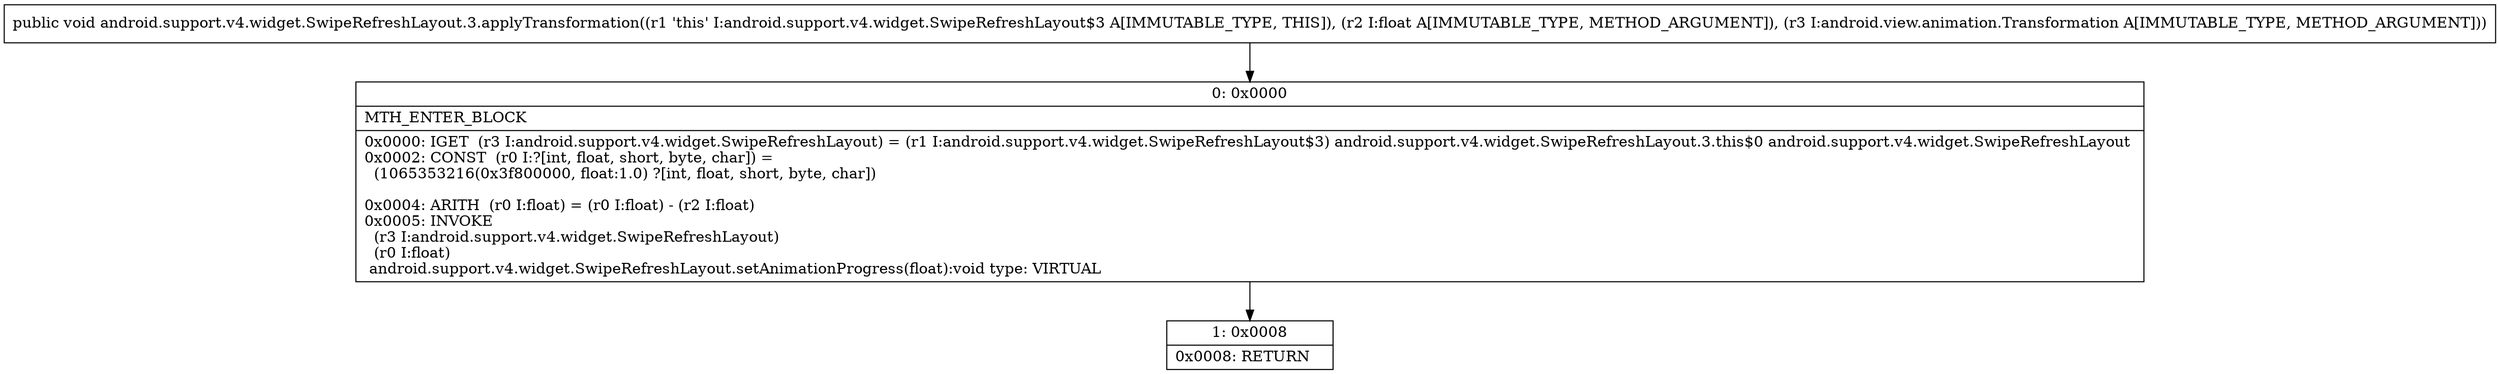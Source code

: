 digraph "CFG forandroid.support.v4.widget.SwipeRefreshLayout.3.applyTransformation(FLandroid\/view\/animation\/Transformation;)V" {
Node_0 [shape=record,label="{0\:\ 0x0000|MTH_ENTER_BLOCK\l|0x0000: IGET  (r3 I:android.support.v4.widget.SwipeRefreshLayout) = (r1 I:android.support.v4.widget.SwipeRefreshLayout$3) android.support.v4.widget.SwipeRefreshLayout.3.this$0 android.support.v4.widget.SwipeRefreshLayout \l0x0002: CONST  (r0 I:?[int, float, short, byte, char]) = \l  (1065353216(0x3f800000, float:1.0) ?[int, float, short, byte, char])\l \l0x0004: ARITH  (r0 I:float) = (r0 I:float) \- (r2 I:float) \l0x0005: INVOKE  \l  (r3 I:android.support.v4.widget.SwipeRefreshLayout)\l  (r0 I:float)\l android.support.v4.widget.SwipeRefreshLayout.setAnimationProgress(float):void type: VIRTUAL \l}"];
Node_1 [shape=record,label="{1\:\ 0x0008|0x0008: RETURN   \l}"];
MethodNode[shape=record,label="{public void android.support.v4.widget.SwipeRefreshLayout.3.applyTransformation((r1 'this' I:android.support.v4.widget.SwipeRefreshLayout$3 A[IMMUTABLE_TYPE, THIS]), (r2 I:float A[IMMUTABLE_TYPE, METHOD_ARGUMENT]), (r3 I:android.view.animation.Transformation A[IMMUTABLE_TYPE, METHOD_ARGUMENT])) }"];
MethodNode -> Node_0;
Node_0 -> Node_1;
}

